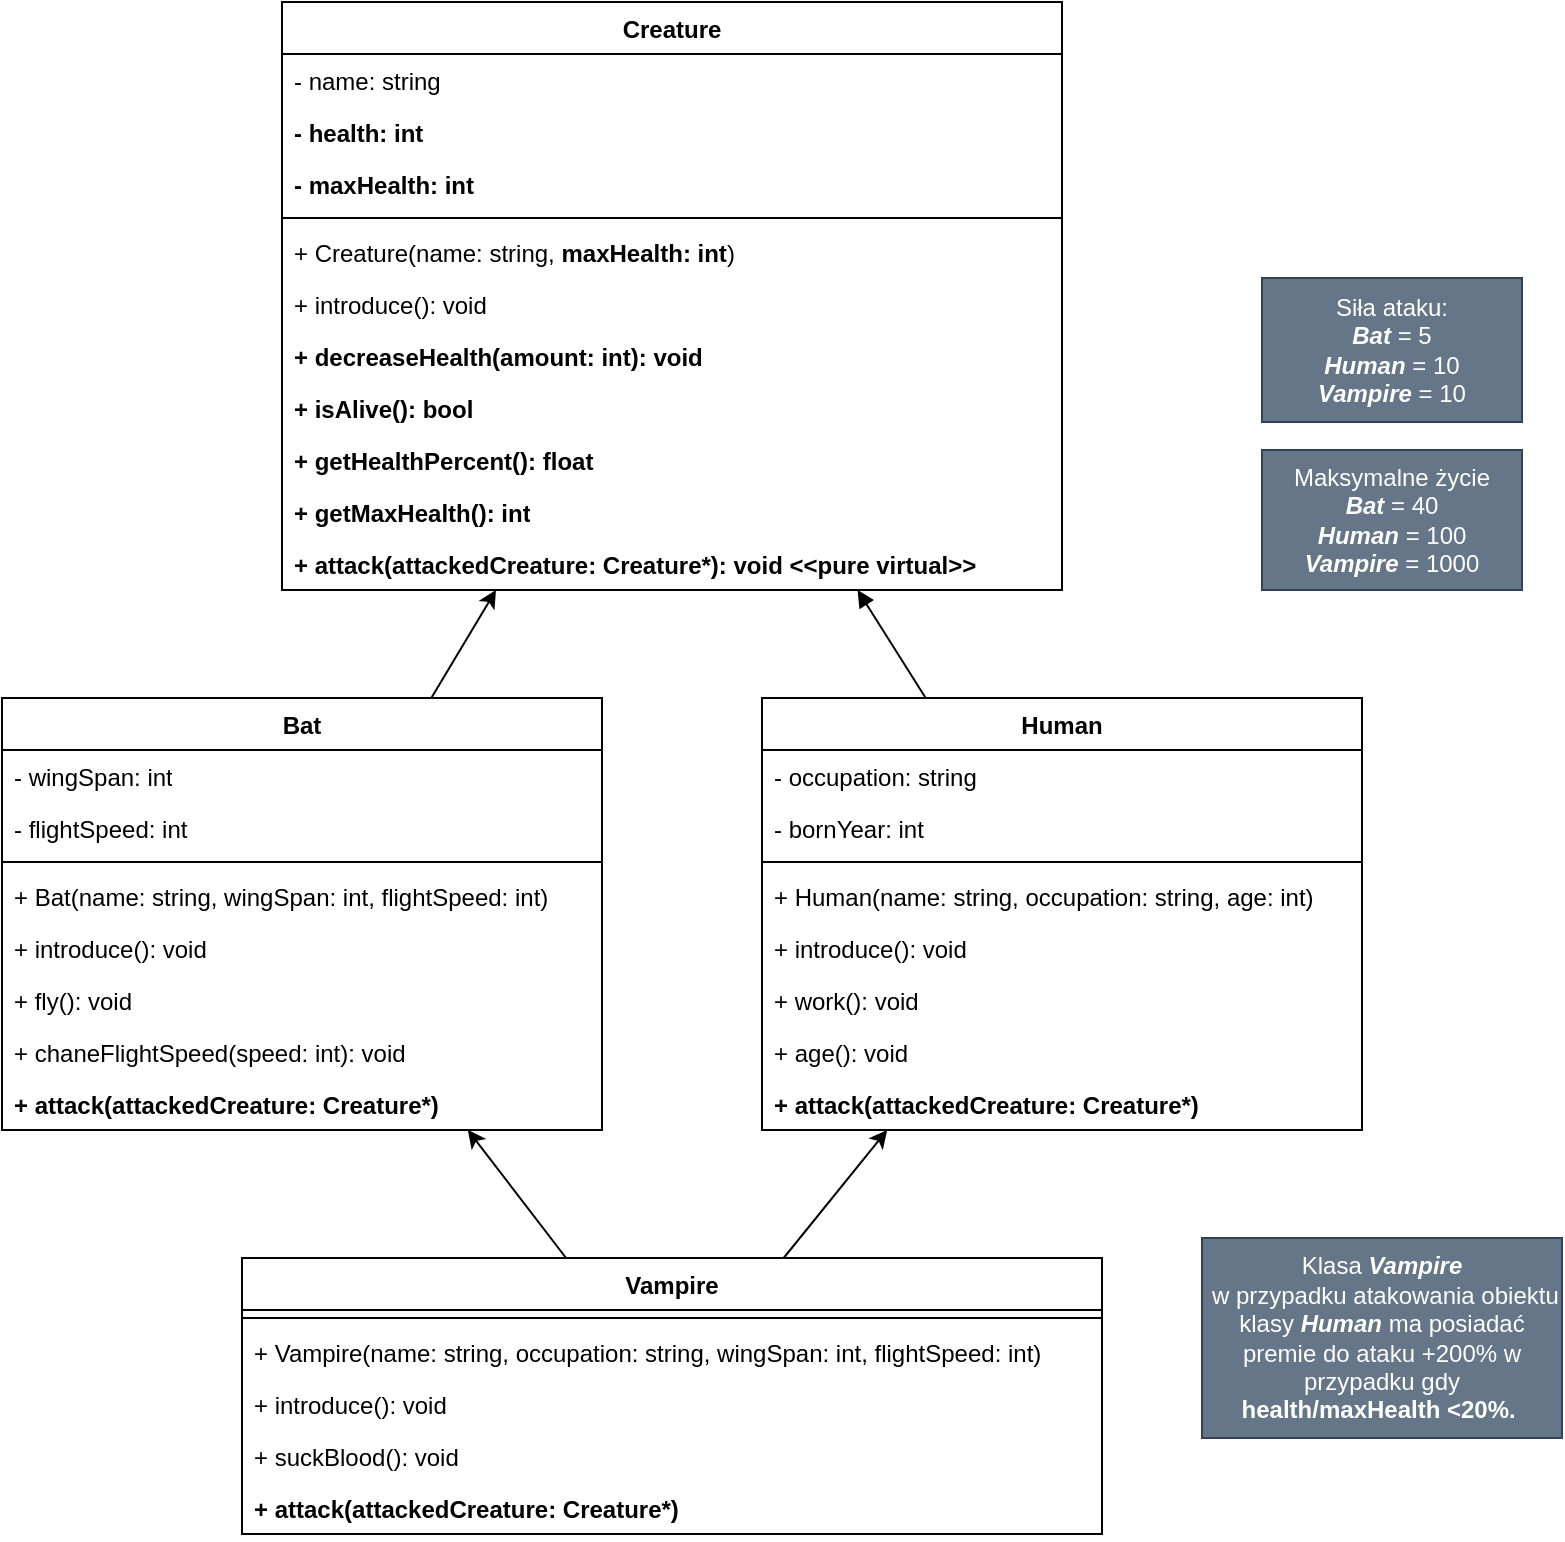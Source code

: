 <mxfile version="22.1.7" type="device">
  <diagram name="Page-1" id="QstAt_iUv-jLmHuZSIRQ">
    <mxGraphModel dx="522" dy="1543" grid="1" gridSize="10" guides="1" tooltips="1" connect="1" arrows="1" fold="1" page="1" pageScale="1" pageWidth="850" pageHeight="1100" math="0" shadow="0">
      <root>
        <mxCell id="0" />
        <mxCell id="1" parent="0" />
        <mxCell id="5Migwdwcm8lPXjOvwGc1-4" value="Creature" style="swimlane;fontStyle=1;align=center;verticalAlign=top;childLayout=stackLayout;horizontal=1;startSize=26;horizontalStack=0;resizeParent=1;resizeParentMax=0;resizeLast=0;collapsible=1;marginBottom=0;whiteSpace=wrap;html=1;" parent="1" vertex="1">
          <mxGeometry x="200" y="-88" width="390" height="294" as="geometry" />
        </mxCell>
        <mxCell id="JTOicDsAA7wBTVZqYbhQ-10" value="- name: string" style="text;strokeColor=none;fillColor=none;align=left;verticalAlign=top;spacingLeft=4;spacingRight=4;overflow=hidden;rotatable=0;points=[[0,0.5],[1,0.5]];portConstraint=eastwest;whiteSpace=wrap;html=1;" parent="5Migwdwcm8lPXjOvwGc1-4" vertex="1">
          <mxGeometry y="26" width="390" height="26" as="geometry" />
        </mxCell>
        <mxCell id="5Migwdwcm8lPXjOvwGc1-5" value="&lt;b&gt;- health: int&lt;/b&gt;" style="text;strokeColor=none;fillColor=none;align=left;verticalAlign=top;spacingLeft=4;spacingRight=4;overflow=hidden;rotatable=0;points=[[0,0.5],[1,0.5]];portConstraint=eastwest;whiteSpace=wrap;html=1;" parent="5Migwdwcm8lPXjOvwGc1-4" vertex="1">
          <mxGeometry y="52" width="390" height="26" as="geometry" />
        </mxCell>
        <mxCell id="JTOicDsAA7wBTVZqYbhQ-28" value="&lt;b&gt;- maxHealth: int&lt;/b&gt;" style="text;strokeColor=none;fillColor=none;align=left;verticalAlign=top;spacingLeft=4;spacingRight=4;overflow=hidden;rotatable=0;points=[[0,0.5],[1,0.5]];portConstraint=eastwest;whiteSpace=wrap;html=1;" parent="5Migwdwcm8lPXjOvwGc1-4" vertex="1">
          <mxGeometry y="78" width="390" height="26" as="geometry" />
        </mxCell>
        <mxCell id="5Migwdwcm8lPXjOvwGc1-6" value="" style="line;strokeWidth=1;fillColor=none;align=left;verticalAlign=middle;spacingTop=-1;spacingLeft=3;spacingRight=3;rotatable=0;labelPosition=right;points=[];portConstraint=eastwest;strokeColor=inherit;" parent="5Migwdwcm8lPXjOvwGc1-4" vertex="1">
          <mxGeometry y="104" width="390" height="8" as="geometry" />
        </mxCell>
        <mxCell id="5Migwdwcm8lPXjOvwGc1-7" value="+ Creature(name: string,&lt;b&gt;&amp;nbsp;&lt;span style=&quot;border-color: var(--border-color);&quot;&gt;maxHealth&lt;/span&gt;: int&lt;/b&gt;)" style="text;strokeColor=none;fillColor=none;align=left;verticalAlign=top;spacingLeft=4;spacingRight=4;overflow=hidden;rotatable=0;points=[[0,0.5],[1,0.5]];portConstraint=eastwest;whiteSpace=wrap;html=1;" parent="5Migwdwcm8lPXjOvwGc1-4" vertex="1">
          <mxGeometry y="112" width="390" height="26" as="geometry" />
        </mxCell>
        <mxCell id="JTOicDsAA7wBTVZqYbhQ-12" value="+ introduce(): void" style="text;strokeColor=none;fillColor=none;align=left;verticalAlign=top;spacingLeft=4;spacingRight=4;overflow=hidden;rotatable=0;points=[[0,0.5],[1,0.5]];portConstraint=eastwest;whiteSpace=wrap;html=1;" parent="5Migwdwcm8lPXjOvwGc1-4" vertex="1">
          <mxGeometry y="138" width="390" height="26" as="geometry" />
        </mxCell>
        <mxCell id="JTOicDsAA7wBTVZqYbhQ-19" value="&lt;b&gt;+ decreaseHealth(amount: int): void&lt;/b&gt;" style="text;strokeColor=none;fillColor=none;align=left;verticalAlign=top;spacingLeft=4;spacingRight=4;overflow=hidden;rotatable=0;points=[[0,0.5],[1,0.5]];portConstraint=eastwest;whiteSpace=wrap;html=1;" parent="5Migwdwcm8lPXjOvwGc1-4" vertex="1">
          <mxGeometry y="164" width="390" height="26" as="geometry" />
        </mxCell>
        <mxCell id="JTOicDsAA7wBTVZqYbhQ-27" value="&lt;b&gt;+ isAlive(): bool&lt;/b&gt;" style="text;strokeColor=none;fillColor=none;align=left;verticalAlign=top;spacingLeft=4;spacingRight=4;overflow=hidden;rotatable=0;points=[[0,0.5],[1,0.5]];portConstraint=eastwest;whiteSpace=wrap;html=1;" parent="5Migwdwcm8lPXjOvwGc1-4" vertex="1">
          <mxGeometry y="190" width="390" height="26" as="geometry" />
        </mxCell>
        <mxCell id="JTOicDsAA7wBTVZqYbhQ-26" value="&lt;b&gt;+ getHealthPercent&lt;/b&gt;&lt;b&gt;(): float&lt;/b&gt;" style="text;strokeColor=none;fillColor=none;align=left;verticalAlign=top;spacingLeft=4;spacingRight=4;overflow=hidden;rotatable=0;points=[[0,0.5],[1,0.5]];portConstraint=eastwest;whiteSpace=wrap;html=1;" parent="5Migwdwcm8lPXjOvwGc1-4" vertex="1">
          <mxGeometry y="216" width="390" height="26" as="geometry" />
        </mxCell>
        <mxCell id="PLBqwa0PCcQ4UnEFB9JK-1" value="&lt;b&gt;+ getMaxHealth(): int&lt;/b&gt;" style="text;strokeColor=none;fillColor=none;align=left;verticalAlign=top;spacingLeft=4;spacingRight=4;overflow=hidden;rotatable=0;points=[[0,0.5],[1,0.5]];portConstraint=eastwest;whiteSpace=wrap;html=1;" vertex="1" parent="5Migwdwcm8lPXjOvwGc1-4">
          <mxGeometry y="242" width="390" height="26" as="geometry" />
        </mxCell>
        <mxCell id="5Migwdwcm8lPXjOvwGc1-8" value="&lt;b&gt;+ attack(attackedCreature: Creature*): void&amp;nbsp;&amp;lt;&amp;lt;pure virtual&amp;gt;&amp;gt;&lt;/b&gt;" style="text;strokeColor=none;fillColor=none;align=left;verticalAlign=top;spacingLeft=4;spacingRight=4;overflow=hidden;rotatable=0;points=[[0,0.5],[1,0.5]];portConstraint=eastwest;whiteSpace=wrap;html=1;" parent="5Migwdwcm8lPXjOvwGc1-4" vertex="1">
          <mxGeometry y="268" width="390" height="26" as="geometry" />
        </mxCell>
        <mxCell id="5Migwdwcm8lPXjOvwGc1-18" style="rounded=0;orthogonalLoop=1;jettySize=auto;html=1;endArrow=block;endFill=1;" parent="1" source="5Migwdwcm8lPXjOvwGc1-9" target="5Migwdwcm8lPXjOvwGc1-4" edge="1">
          <mxGeometry relative="1" as="geometry" />
        </mxCell>
        <mxCell id="5Migwdwcm8lPXjOvwGc1-9" value="Human" style="swimlane;fontStyle=1;align=center;verticalAlign=top;childLayout=stackLayout;horizontal=1;startSize=26;horizontalStack=0;resizeParent=1;resizeParentMax=0;resizeLast=0;collapsible=1;marginBottom=0;whiteSpace=wrap;html=1;" parent="1" vertex="1">
          <mxGeometry x="440" y="260" width="300" height="216" as="geometry" />
        </mxCell>
        <mxCell id="5Migwdwcm8lPXjOvwGc1-10" value="- occupation: string" style="text;strokeColor=none;fillColor=none;align=left;verticalAlign=top;spacingLeft=4;spacingRight=4;overflow=hidden;rotatable=0;points=[[0,0.5],[1,0.5]];portConstraint=eastwest;whiteSpace=wrap;html=1;" parent="5Migwdwcm8lPXjOvwGc1-9" vertex="1">
          <mxGeometry y="26" width="300" height="26" as="geometry" />
        </mxCell>
        <mxCell id="5Migwdwcm8lPXjOvwGc1-14" value="- bornYear: int" style="text;strokeColor=none;fillColor=none;align=left;verticalAlign=top;spacingLeft=4;spacingRight=4;overflow=hidden;rotatable=0;points=[[0,0.5],[1,0.5]];portConstraint=eastwest;whiteSpace=wrap;html=1;" parent="5Migwdwcm8lPXjOvwGc1-9" vertex="1">
          <mxGeometry y="52" width="300" height="26" as="geometry" />
        </mxCell>
        <mxCell id="5Migwdwcm8lPXjOvwGc1-11" value="" style="line;strokeWidth=1;fillColor=none;align=left;verticalAlign=middle;spacingTop=-1;spacingLeft=3;spacingRight=3;rotatable=0;labelPosition=right;points=[];portConstraint=eastwest;strokeColor=inherit;" parent="5Migwdwcm8lPXjOvwGc1-9" vertex="1">
          <mxGeometry y="78" width="300" height="8" as="geometry" />
        </mxCell>
        <mxCell id="5Migwdwcm8lPXjOvwGc1-12" value="+ Human(name: string, occupation: string, age: int)" style="text;strokeColor=none;fillColor=none;align=left;verticalAlign=top;spacingLeft=4;spacingRight=4;overflow=hidden;rotatable=0;points=[[0,0.5],[1,0.5]];portConstraint=eastwest;whiteSpace=wrap;html=1;" parent="5Migwdwcm8lPXjOvwGc1-9" vertex="1">
          <mxGeometry y="86" width="300" height="26" as="geometry" />
        </mxCell>
        <mxCell id="5Migwdwcm8lPXjOvwGc1-15" value="+ introduce(): void" style="text;strokeColor=none;fillColor=none;align=left;verticalAlign=top;spacingLeft=4;spacingRight=4;overflow=hidden;rotatable=0;points=[[0,0.5],[1,0.5]];portConstraint=eastwest;whiteSpace=wrap;html=1;" parent="5Migwdwcm8lPXjOvwGc1-9" vertex="1">
          <mxGeometry y="112" width="300" height="26" as="geometry" />
        </mxCell>
        <mxCell id="5Migwdwcm8lPXjOvwGc1-13" value="+ work(): void" style="text;strokeColor=none;fillColor=none;align=left;verticalAlign=top;spacingLeft=4;spacingRight=4;overflow=hidden;rotatable=0;points=[[0,0.5],[1,0.5]];portConstraint=eastwest;whiteSpace=wrap;html=1;" parent="5Migwdwcm8lPXjOvwGc1-9" vertex="1">
          <mxGeometry y="138" width="300" height="26" as="geometry" />
        </mxCell>
        <mxCell id="5Migwdwcm8lPXjOvwGc1-16" value="+ age(): void" style="text;strokeColor=none;fillColor=none;align=left;verticalAlign=top;spacingLeft=4;spacingRight=4;overflow=hidden;rotatable=0;points=[[0,0.5],[1,0.5]];portConstraint=eastwest;whiteSpace=wrap;html=1;" parent="5Migwdwcm8lPXjOvwGc1-9" vertex="1">
          <mxGeometry y="164" width="300" height="26" as="geometry" />
        </mxCell>
        <mxCell id="JTOicDsAA7wBTVZqYbhQ-15" value="&lt;b&gt;+ attack(attackedCreature: Creature*)&lt;/b&gt;" style="text;strokeColor=none;fillColor=none;align=left;verticalAlign=top;spacingLeft=4;spacingRight=4;overflow=hidden;rotatable=0;points=[[0,0.5],[1,0.5]];portConstraint=eastwest;whiteSpace=wrap;html=1;" parent="5Migwdwcm8lPXjOvwGc1-9" vertex="1">
          <mxGeometry y="190" width="300" height="26" as="geometry" />
        </mxCell>
        <mxCell id="5Migwdwcm8lPXjOvwGc1-38" style="rounded=0;orthogonalLoop=1;jettySize=auto;html=1;" parent="1" source="5Migwdwcm8lPXjOvwGc1-19" target="5Migwdwcm8lPXjOvwGc1-4" edge="1">
          <mxGeometry relative="1" as="geometry" />
        </mxCell>
        <mxCell id="5Migwdwcm8lPXjOvwGc1-19" value="Bat" style="swimlane;fontStyle=1;align=center;verticalAlign=top;childLayout=stackLayout;horizontal=1;startSize=26;horizontalStack=0;resizeParent=1;resizeParentMax=0;resizeLast=0;collapsible=1;marginBottom=0;whiteSpace=wrap;html=1;" parent="1" vertex="1">
          <mxGeometry x="60" y="260" width="300" height="216" as="geometry" />
        </mxCell>
        <mxCell id="5Migwdwcm8lPXjOvwGc1-20" value="- wingSpan: int" style="text;strokeColor=none;fillColor=none;align=left;verticalAlign=top;spacingLeft=4;spacingRight=4;overflow=hidden;rotatable=0;points=[[0,0.5],[1,0.5]];portConstraint=eastwest;whiteSpace=wrap;html=1;" parent="5Migwdwcm8lPXjOvwGc1-19" vertex="1">
          <mxGeometry y="26" width="300" height="26" as="geometry" />
        </mxCell>
        <mxCell id="5Migwdwcm8lPXjOvwGc1-21" value="- flightSpeed: int" style="text;strokeColor=none;fillColor=none;align=left;verticalAlign=top;spacingLeft=4;spacingRight=4;overflow=hidden;rotatable=0;points=[[0,0.5],[1,0.5]];portConstraint=eastwest;whiteSpace=wrap;html=1;" parent="5Migwdwcm8lPXjOvwGc1-19" vertex="1">
          <mxGeometry y="52" width="300" height="26" as="geometry" />
        </mxCell>
        <mxCell id="5Migwdwcm8lPXjOvwGc1-22" value="" style="line;strokeWidth=1;fillColor=none;align=left;verticalAlign=middle;spacingTop=-1;spacingLeft=3;spacingRight=3;rotatable=0;labelPosition=right;points=[];portConstraint=eastwest;strokeColor=inherit;" parent="5Migwdwcm8lPXjOvwGc1-19" vertex="1">
          <mxGeometry y="78" width="300" height="8" as="geometry" />
        </mxCell>
        <mxCell id="5Migwdwcm8lPXjOvwGc1-23" value="+ Bat(name: string, wingSpan: int, flightSpeed: int)" style="text;strokeColor=none;fillColor=none;align=left;verticalAlign=top;spacingLeft=4;spacingRight=4;overflow=hidden;rotatable=0;points=[[0,0.5],[1,0.5]];portConstraint=eastwest;whiteSpace=wrap;html=1;" parent="5Migwdwcm8lPXjOvwGc1-19" vertex="1">
          <mxGeometry y="86" width="300" height="26" as="geometry" />
        </mxCell>
        <mxCell id="5Migwdwcm8lPXjOvwGc1-24" value="+ introduce(): void" style="text;strokeColor=none;fillColor=none;align=left;verticalAlign=top;spacingLeft=4;spacingRight=4;overflow=hidden;rotatable=0;points=[[0,0.5],[1,0.5]];portConstraint=eastwest;whiteSpace=wrap;html=1;" parent="5Migwdwcm8lPXjOvwGc1-19" vertex="1">
          <mxGeometry y="112" width="300" height="26" as="geometry" />
        </mxCell>
        <mxCell id="5Migwdwcm8lPXjOvwGc1-25" value="+ fly(): void" style="text;strokeColor=none;fillColor=none;align=left;verticalAlign=top;spacingLeft=4;spacingRight=4;overflow=hidden;rotatable=0;points=[[0,0.5],[1,0.5]];portConstraint=eastwest;whiteSpace=wrap;html=1;" parent="5Migwdwcm8lPXjOvwGc1-19" vertex="1">
          <mxGeometry y="138" width="300" height="26" as="geometry" />
        </mxCell>
        <mxCell id="5Migwdwcm8lPXjOvwGc1-26" value="+ chaneFlightSpeed(speed: int): void" style="text;strokeColor=none;fillColor=none;align=left;verticalAlign=top;spacingLeft=4;spacingRight=4;overflow=hidden;rotatable=0;points=[[0,0.5],[1,0.5]];portConstraint=eastwest;whiteSpace=wrap;html=1;" parent="5Migwdwcm8lPXjOvwGc1-19" vertex="1">
          <mxGeometry y="164" width="300" height="26" as="geometry" />
        </mxCell>
        <mxCell id="JTOicDsAA7wBTVZqYbhQ-14" value="&lt;b&gt;+ attack(attackedCreature: Creature*)&lt;/b&gt;" style="text;strokeColor=none;fillColor=none;align=left;verticalAlign=top;spacingLeft=4;spacingRight=4;overflow=hidden;rotatable=0;points=[[0,0.5],[1,0.5]];portConstraint=eastwest;whiteSpace=wrap;html=1;" parent="5Migwdwcm8lPXjOvwGc1-19" vertex="1">
          <mxGeometry y="190" width="300" height="26" as="geometry" />
        </mxCell>
        <mxCell id="5Migwdwcm8lPXjOvwGc1-36" style="rounded=0;orthogonalLoop=1;jettySize=auto;html=1;" parent="1" source="5Migwdwcm8lPXjOvwGc1-27" target="5Migwdwcm8lPXjOvwGc1-9" edge="1">
          <mxGeometry relative="1" as="geometry" />
        </mxCell>
        <mxCell id="5Migwdwcm8lPXjOvwGc1-37" style="rounded=0;orthogonalLoop=1;jettySize=auto;html=1;" parent="1" source="5Migwdwcm8lPXjOvwGc1-27" target="5Migwdwcm8lPXjOvwGc1-19" edge="1">
          <mxGeometry relative="1" as="geometry" />
        </mxCell>
        <mxCell id="5Migwdwcm8lPXjOvwGc1-27" value="Vampire" style="swimlane;fontStyle=1;align=center;verticalAlign=top;childLayout=stackLayout;horizontal=1;startSize=26;horizontalStack=0;resizeParent=1;resizeParentMax=0;resizeLast=0;collapsible=1;marginBottom=0;whiteSpace=wrap;html=1;" parent="1" vertex="1">
          <mxGeometry x="180" y="540" width="430" height="138" as="geometry" />
        </mxCell>
        <mxCell id="5Migwdwcm8lPXjOvwGc1-30" value="" style="line;strokeWidth=1;fillColor=none;align=left;verticalAlign=middle;spacingTop=-1;spacingLeft=3;spacingRight=3;rotatable=0;labelPosition=right;points=[];portConstraint=eastwest;strokeColor=inherit;" parent="5Migwdwcm8lPXjOvwGc1-27" vertex="1">
          <mxGeometry y="26" width="430" height="8" as="geometry" />
        </mxCell>
        <mxCell id="5Migwdwcm8lPXjOvwGc1-31" value="+&amp;nbsp;Vampire(name: string, occupation: string, wingSpan: int, flightSpeed: int)" style="text;strokeColor=none;fillColor=none;align=left;verticalAlign=top;spacingLeft=4;spacingRight=4;overflow=hidden;rotatable=0;points=[[0,0.5],[1,0.5]];portConstraint=eastwest;whiteSpace=wrap;html=1;" parent="5Migwdwcm8lPXjOvwGc1-27" vertex="1">
          <mxGeometry y="34" width="430" height="26" as="geometry" />
        </mxCell>
        <mxCell id="5Migwdwcm8lPXjOvwGc1-32" value="+ introduce(): void" style="text;strokeColor=none;fillColor=none;align=left;verticalAlign=top;spacingLeft=4;spacingRight=4;overflow=hidden;rotatable=0;points=[[0,0.5],[1,0.5]];portConstraint=eastwest;whiteSpace=wrap;html=1;" parent="5Migwdwcm8lPXjOvwGc1-27" vertex="1">
          <mxGeometry y="60" width="430" height="26" as="geometry" />
        </mxCell>
        <mxCell id="5Migwdwcm8lPXjOvwGc1-33" value="+ suckBlood(): void" style="text;strokeColor=none;fillColor=none;align=left;verticalAlign=top;spacingLeft=4;spacingRight=4;overflow=hidden;rotatable=0;points=[[0,0.5],[1,0.5]];portConstraint=eastwest;whiteSpace=wrap;html=1;" parent="5Migwdwcm8lPXjOvwGc1-27" vertex="1">
          <mxGeometry y="86" width="430" height="26" as="geometry" />
        </mxCell>
        <mxCell id="JTOicDsAA7wBTVZqYbhQ-16" value="&lt;b&gt;+ attack(attackedCreature: Creature*)&lt;/b&gt;" style="text;strokeColor=none;fillColor=none;align=left;verticalAlign=top;spacingLeft=4;spacingRight=4;overflow=hidden;rotatable=0;points=[[0,0.5],[1,0.5]];portConstraint=eastwest;whiteSpace=wrap;html=1;" parent="5Migwdwcm8lPXjOvwGc1-27" vertex="1">
          <mxGeometry y="112" width="430" height="26" as="geometry" />
        </mxCell>
        <mxCell id="JTOicDsAA7wBTVZqYbhQ-17" value="Maksymalne życie&lt;br&gt;&lt;i style=&quot;font-weight: bold;&quot;&gt;Bat&lt;/i&gt; = 40&lt;br&gt;&lt;b&gt;&lt;i&gt;Human&lt;/i&gt;&lt;/b&gt; = 100&lt;br&gt;&lt;b&gt;&lt;i&gt;Vampire&lt;/i&gt;&lt;/b&gt; = 1000" style="rounded=0;whiteSpace=wrap;html=1;fillColor=#647687;fontColor=#ffffff;strokeColor=#314354;" parent="1" vertex="1">
          <mxGeometry x="690" y="136" width="130" height="70" as="geometry" />
        </mxCell>
        <mxCell id="JTOicDsAA7wBTVZqYbhQ-20" value="Siła ataku:&lt;br&gt;&lt;b&gt;&lt;i&gt;Bat&lt;/i&gt;&lt;/b&gt; = 5&lt;br&gt;&lt;b&gt;&lt;i&gt;Human&lt;/i&gt;&lt;/b&gt; = 10&lt;br&gt;&lt;b&gt;&lt;i&gt;Vampire&lt;/i&gt;&lt;/b&gt; = 10" style="rounded=0;whiteSpace=wrap;html=1;fillColor=#647687;fontColor=#ffffff;strokeColor=#314354;" parent="1" vertex="1">
          <mxGeometry x="690" y="50" width="130" height="72" as="geometry" />
        </mxCell>
        <mxCell id="JTOicDsAA7wBTVZqYbhQ-25" value="Klasa&amp;nbsp;&lt;b&gt;&lt;i&gt;Vampire&lt;/i&gt;&lt;/b&gt;&lt;br&gt;&amp;nbsp;w przypadku atakowania obiektu klasy &lt;b&gt;&lt;i&gt;Human&lt;/i&gt;&lt;/b&gt;&amp;nbsp;ma posiadać premie do ataku +200% w przypadku gdy &lt;b style=&quot;border-color: var(--border-color); text-align: left;&quot;&gt;health/maxHealth &amp;lt;20%.&amp;nbsp;&lt;/b&gt;" style="rounded=0;whiteSpace=wrap;html=1;fillColor=#647687;fontColor=#ffffff;strokeColor=#314354;" parent="1" vertex="1">
          <mxGeometry x="660" y="530" width="180" height="100" as="geometry" />
        </mxCell>
      </root>
    </mxGraphModel>
  </diagram>
</mxfile>

